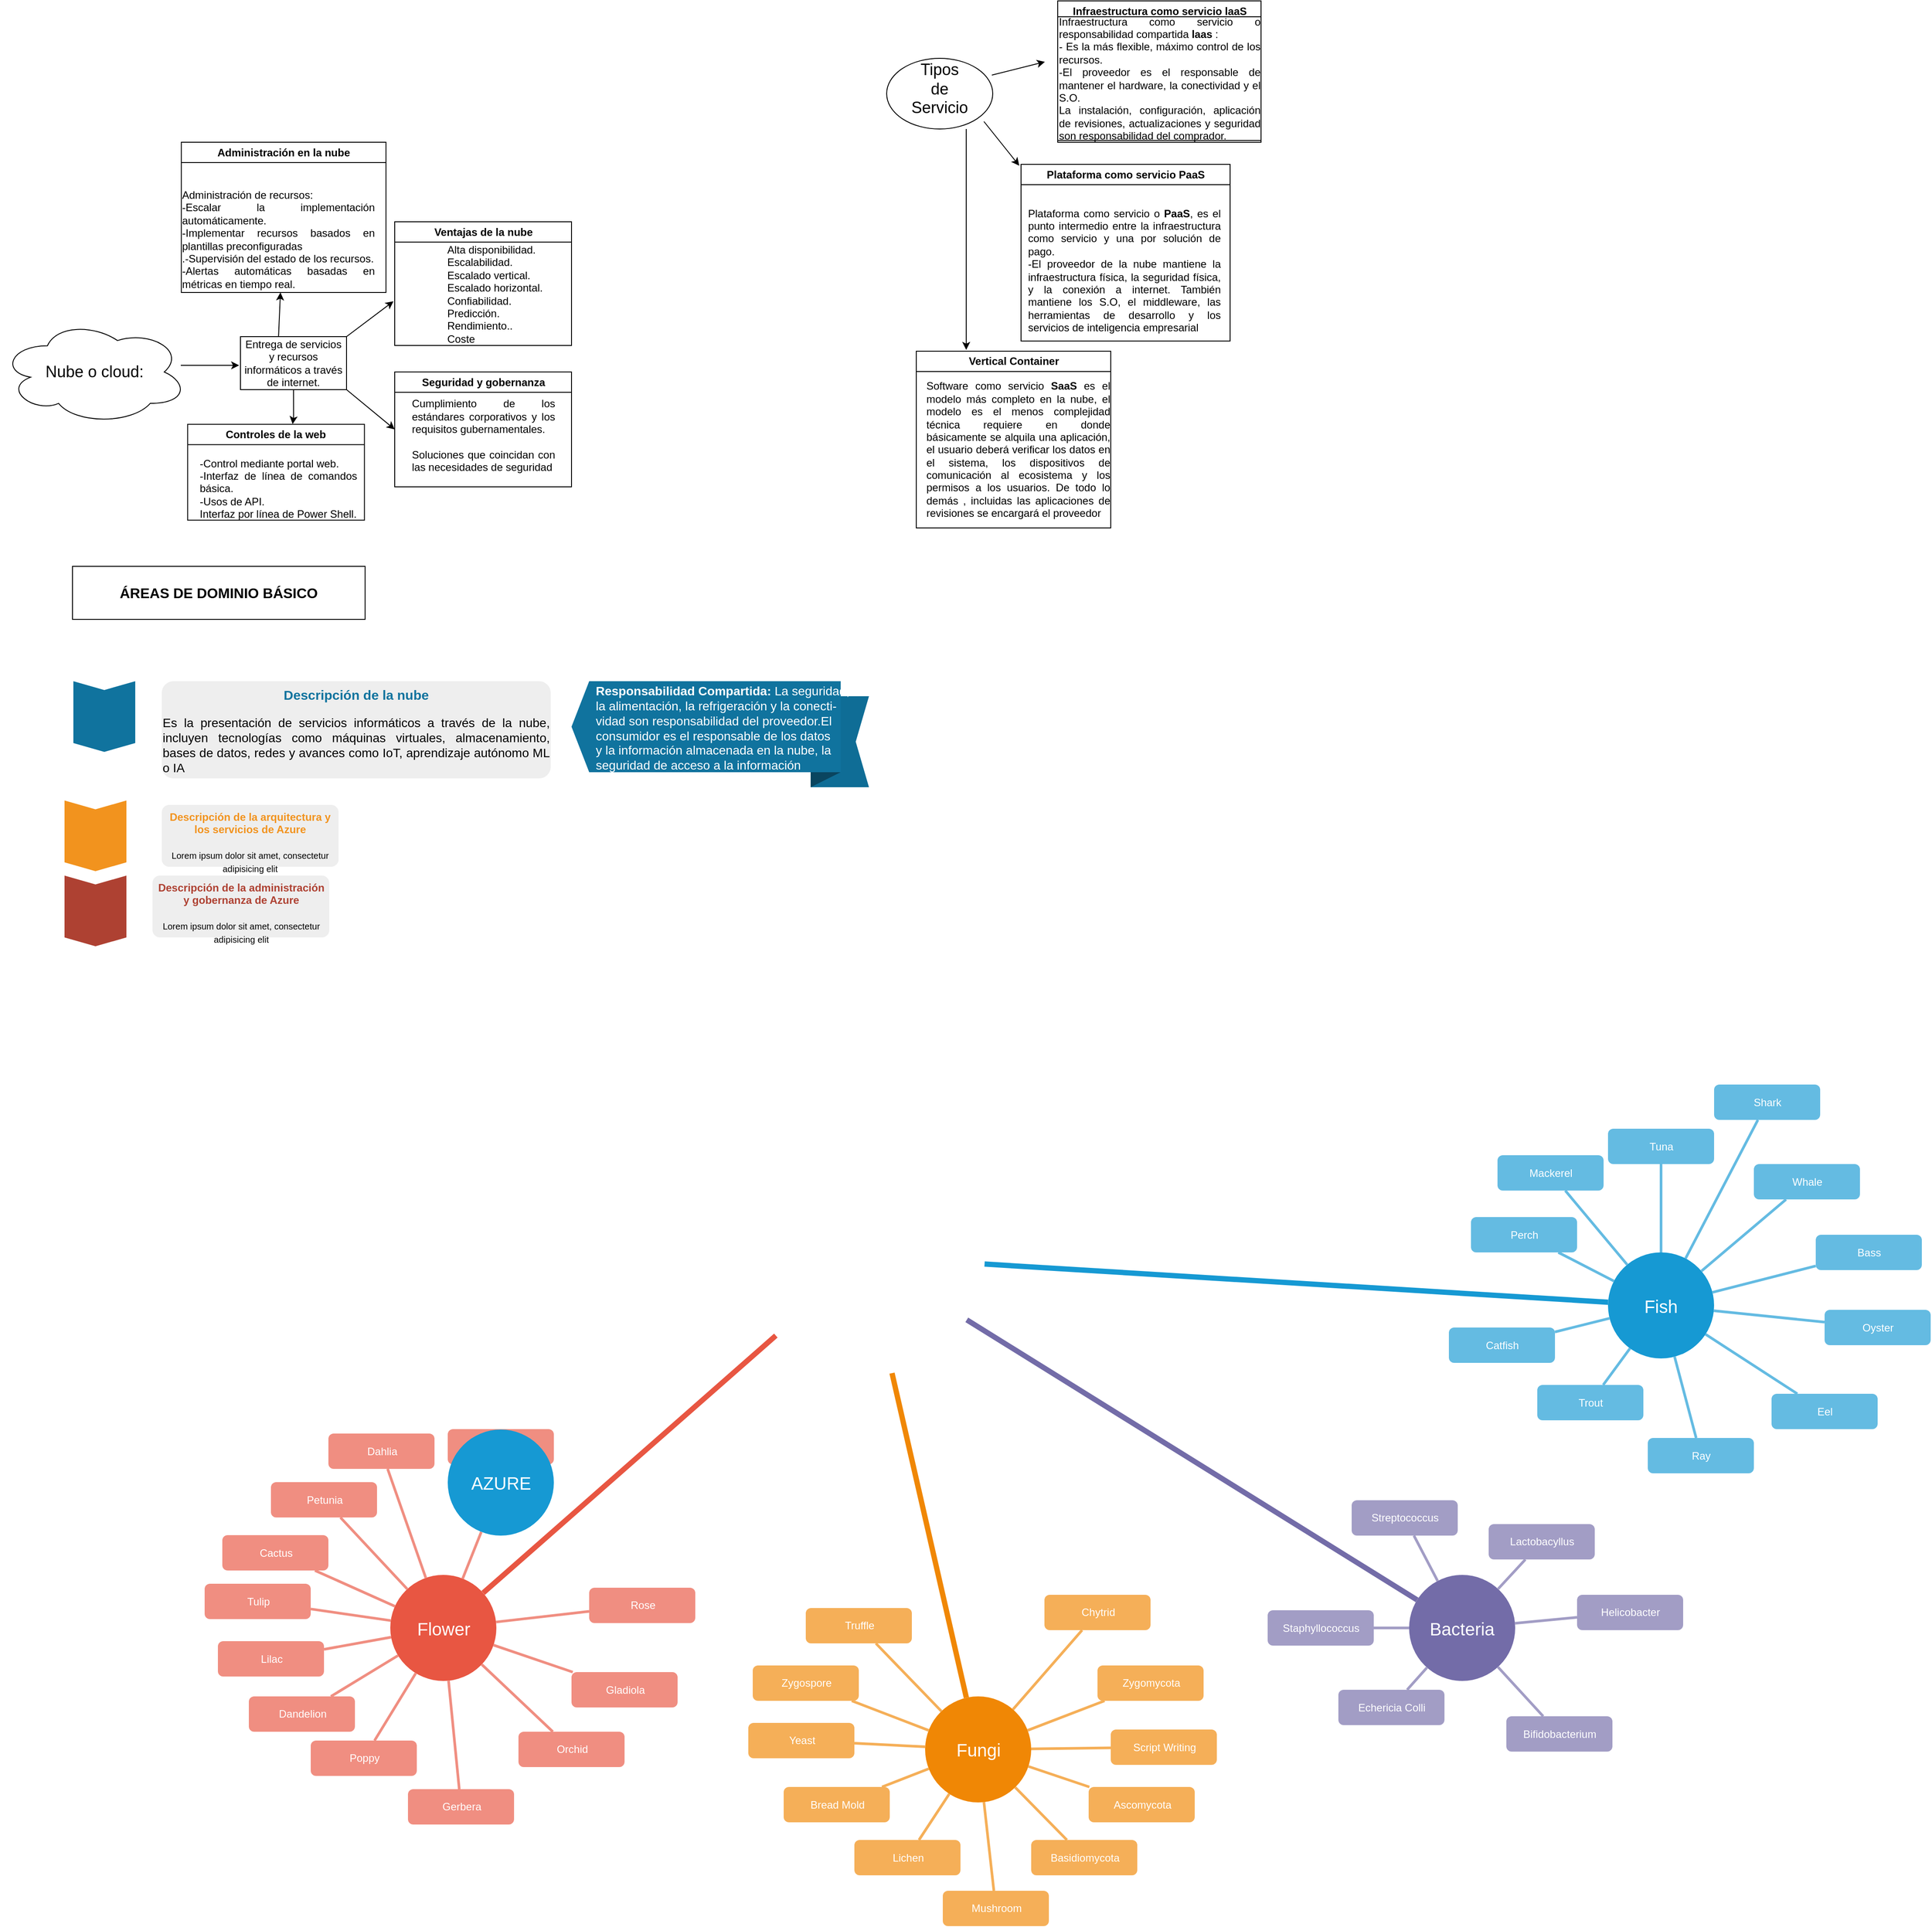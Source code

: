 <mxfile version="21.2.9" type="github">
  <diagram id="6a731a19-8d31-9384-78a2-239565b7b9f0" name="Page-1">
    <mxGraphModel dx="817" dy="1326" grid="1" gridSize="10" guides="1" tooltips="1" connect="1" arrows="1" fold="1" page="1" pageScale="1" pageWidth="1100" pageHeight="850" background="none" math="0" shadow="0">
      <root>
        <mxCell id="0" />
        <mxCell id="1" parent="0" />
        <mxCell id="1353" value="Fish" style="ellipse;whiteSpace=wrap;html=1;shadow=0;fontFamily=Helvetica;fontSize=20;fontColor=#FFFFFF;align=center;strokeWidth=3;fillColor=#1699D3;strokeColor=none;" parent="1" vertex="1">
          <mxGeometry x="1936" y="806.5" width="120" height="120" as="geometry" />
        </mxCell>
        <mxCell id="1354" value="Bacteria" style="ellipse;whiteSpace=wrap;html=1;shadow=0;fontFamily=Helvetica;fontSize=20;fontColor=#FFFFFF;align=center;strokeWidth=3;fillColor=#736ca8;strokeColor=none;" parent="1" vertex="1">
          <mxGeometry x="1711" y="1171.5" width="120" height="120" as="geometry" />
        </mxCell>
        <mxCell id="1355" value="Fungi" style="ellipse;whiteSpace=wrap;html=1;shadow=0;fontFamily=Helvetica;fontSize=20;fontColor=#FFFFFF;align=center;strokeWidth=3;fillColor=#F08705;strokeColor=none;" parent="1" vertex="1">
          <mxGeometry x="1163.5" y="1309" width="120" height="120" as="geometry" />
        </mxCell>
        <mxCell id="1356" value="Flower" style="ellipse;whiteSpace=wrap;html=1;shadow=0;fontFamily=Helvetica;fontSize=20;fontColor=#FFFFFF;align=center;strokeWidth=3;fillColor=#E85642;strokeColor=none;" parent="1" vertex="1">
          <mxGeometry x="558.5" y="1171.5" width="120" height="120" as="geometry" />
        </mxCell>
        <mxCell id="1362" style="endArrow=none;strokeWidth=6;strokeColor=#1699D3;html=1;" parent="1" target="1353" edge="1">
          <mxGeometry relative="1" as="geometry">
            <mxPoint x="1230.752" y="819.681" as="sourcePoint" />
          </mxGeometry>
        </mxCell>
        <mxCell id="1364" style="endArrow=none;strokeWidth=6;strokeColor=#736ca8;html=1;" parent="1" target="1354" edge="1">
          <mxGeometry relative="1" as="geometry">
            <mxPoint x="1210.645" y="882.785" as="sourcePoint" />
          </mxGeometry>
        </mxCell>
        <mxCell id="1365" value="" style="edgeStyle=none;endArrow=none;strokeWidth=6;strokeColor=#F08705;html=1;" parent="1" target="1355" edge="1">
          <mxGeometry x="181" y="226.5" width="100" height="100" as="geometry">
            <mxPoint x="1126.067" y="943.109" as="sourcePoint" />
            <mxPoint x="281" y="226.5" as="targetPoint" />
          </mxGeometry>
        </mxCell>
        <mxCell id="1366" value="" style="edgeStyle=none;endArrow=none;strokeWidth=6;strokeColor=#E85642;html=1;" parent="1" target="1356" edge="1">
          <mxGeometry x="181" y="226.5" width="100" height="100" as="geometry">
            <mxPoint x="994.635" y="900.664" as="sourcePoint" />
            <mxPoint x="281" y="226.5" as="targetPoint" />
          </mxGeometry>
        </mxCell>
        <mxCell id="1435" value="Perch" style="rounded=1;fillColor=#64BBE2;strokeColor=none;strokeWidth=3;shadow=0;html=1;fontColor=#FFFFFF;" parent="1" vertex="1">
          <mxGeometry x="1781" y="766.5" width="120" height="40" as="geometry" />
        </mxCell>
        <mxCell id="1436" value="Mackerel" style="rounded=1;fillColor=#64BBE2;strokeColor=none;strokeWidth=3;shadow=0;html=1;fontColor=#FFFFFF;" parent="1" vertex="1">
          <mxGeometry x="1811" y="696.5" width="120" height="40" as="geometry" />
        </mxCell>
        <mxCell id="1437" value="Tuna" style="rounded=1;fillColor=#64BBE2;strokeColor=none;strokeWidth=3;shadow=0;html=1;fontColor=#FFFFFF;" parent="1" vertex="1">
          <mxGeometry x="1936" y="666.5" width="120" height="40" as="geometry" />
        </mxCell>
        <mxCell id="1438" value="Shark" style="rounded=1;fillColor=#64BBE2;strokeColor=none;strokeWidth=3;shadow=0;html=1;fontColor=#FFFFFF;" parent="1" vertex="1">
          <mxGeometry x="2056" y="616.5" width="120" height="40" as="geometry" />
        </mxCell>
        <mxCell id="1439" value="Whale" style="rounded=1;fillColor=#64BBE2;strokeColor=none;strokeWidth=3;shadow=0;html=1;fontColor=#FFFFFF;" parent="1" vertex="1">
          <mxGeometry x="2101" y="706.5" width="120" height="40" as="geometry" />
        </mxCell>
        <mxCell id="1440" value="Bass" style="rounded=1;fillColor=#64BBE2;strokeColor=none;strokeWidth=3;shadow=0;html=1;fontColor=#FFFFFF;" parent="1" vertex="1">
          <mxGeometry x="2171" y="786.5" width="120" height="40" as="geometry" />
        </mxCell>
        <mxCell id="1441" value="Eel" style="rounded=1;fillColor=#64BBE2;strokeColor=none;strokeWidth=3;shadow=0;html=1;fontColor=#FFFFFF;" parent="1" vertex="1">
          <mxGeometry x="2121" y="966.5" width="120" height="40" as="geometry" />
        </mxCell>
        <mxCell id="1442" value="Oyster" style="rounded=1;fillColor=#64BBE2;strokeColor=none;strokeWidth=3;shadow=0;html=1;fontColor=#FFFFFF;" parent="1" vertex="1">
          <mxGeometry x="2181" y="871.5" width="120" height="40" as="geometry" />
        </mxCell>
        <mxCell id="1443" value="Ray" style="rounded=1;fillColor=#64BBE2;strokeColor=none;strokeWidth=3;shadow=0;html=1;fontColor=#FFFFFF;" parent="1" vertex="1">
          <mxGeometry x="1981" y="1016.5" width="120" height="40" as="geometry" />
        </mxCell>
        <mxCell id="1444" value="Trout" style="rounded=1;fillColor=#64BBE2;strokeColor=none;strokeWidth=3;shadow=0;html=1;fontColor=#FFFFFF;" parent="1" vertex="1">
          <mxGeometry x="1856" y="956.5" width="120" height="40" as="geometry" />
        </mxCell>
        <mxCell id="1445" value="Catfish" style="rounded=1;fillColor=#64BBE2;strokeColor=none;strokeWidth=3;shadow=0;html=1;fontColor=#FFFFFF;" parent="1" vertex="1">
          <mxGeometry x="1756" y="891.5" width="120" height="40" as="geometry" />
        </mxCell>
        <mxCell id="1446" value="" style="edgeStyle=none;endArrow=none;strokeWidth=3;strokeColor=#64BBE2;html=1;" parent="1" source="1353" target="1435" edge="1">
          <mxGeometry x="-24" y="196.5" width="100" height="100" as="geometry">
            <mxPoint x="-24" y="296.5" as="sourcePoint" />
            <mxPoint x="76" y="196.5" as="targetPoint" />
          </mxGeometry>
        </mxCell>
        <mxCell id="1447" value="" style="edgeStyle=none;endArrow=none;strokeWidth=3;strokeColor=#64BBE2;html=1;" parent="1" source="1353" target="1436" edge="1">
          <mxGeometry x="-24" y="196.5" width="100" height="100" as="geometry">
            <mxPoint x="-24" y="296.5" as="sourcePoint" />
            <mxPoint x="76" y="196.5" as="targetPoint" />
          </mxGeometry>
        </mxCell>
        <mxCell id="1448" value="" style="edgeStyle=none;endArrow=none;strokeWidth=3;strokeColor=#64BBE2;html=1;" parent="1" source="1353" target="1437" edge="1">
          <mxGeometry x="-24" y="196.5" width="100" height="100" as="geometry">
            <mxPoint x="-24" y="296.5" as="sourcePoint" />
            <mxPoint x="76" y="196.5" as="targetPoint" />
          </mxGeometry>
        </mxCell>
        <mxCell id="1449" value="" style="edgeStyle=none;endArrow=none;strokeWidth=3;strokeColor=#64BBE2;html=1;" parent="1" source="1353" target="1438" edge="1">
          <mxGeometry x="-24" y="196.5" width="100" height="100" as="geometry">
            <mxPoint x="-24" y="296.5" as="sourcePoint" />
            <mxPoint x="76" y="196.5" as="targetPoint" />
          </mxGeometry>
        </mxCell>
        <mxCell id="1450" value="" style="edgeStyle=none;endArrow=none;strokeWidth=3;strokeColor=#64BBE2;html=1;" parent="1" source="1353" target="1439" edge="1">
          <mxGeometry x="-24" y="196.5" width="100" height="100" as="geometry">
            <mxPoint x="-24" y="296.5" as="sourcePoint" />
            <mxPoint x="76" y="196.5" as="targetPoint" />
          </mxGeometry>
        </mxCell>
        <mxCell id="1451" value="" style="edgeStyle=none;endArrow=none;strokeWidth=3;strokeColor=#64BBE2;html=1;" parent="1" source="1353" target="1440" edge="1">
          <mxGeometry x="-24" y="196.5" width="100" height="100" as="geometry">
            <mxPoint x="-24" y="296.5" as="sourcePoint" />
            <mxPoint x="76" y="196.5" as="targetPoint" />
          </mxGeometry>
        </mxCell>
        <mxCell id="1452" value="" style="edgeStyle=none;endArrow=none;strokeWidth=3;strokeColor=#64BBE2;html=1;" parent="1" source="1353" target="1442" edge="1">
          <mxGeometry x="-24" y="196.5" width="100" height="100" as="geometry">
            <mxPoint x="-24" y="296.5" as="sourcePoint" />
            <mxPoint x="76" y="196.5" as="targetPoint" />
          </mxGeometry>
        </mxCell>
        <mxCell id="1453" value="" style="edgeStyle=none;endArrow=none;strokeWidth=3;strokeColor=#64BBE2;html=1;" parent="1" source="1353" target="1441" edge="1">
          <mxGeometry x="-24" y="196.5" width="100" height="100" as="geometry">
            <mxPoint x="-24" y="296.5" as="sourcePoint" />
            <mxPoint x="76" y="196.5" as="targetPoint" />
          </mxGeometry>
        </mxCell>
        <mxCell id="1454" value="" style="edgeStyle=none;endArrow=none;strokeWidth=3;strokeColor=#64BBE2;html=1;" parent="1" source="1353" target="1443" edge="1">
          <mxGeometry x="-24" y="196.5" width="100" height="100" as="geometry">
            <mxPoint x="-24" y="296.5" as="sourcePoint" />
            <mxPoint x="76" y="196.5" as="targetPoint" />
          </mxGeometry>
        </mxCell>
        <mxCell id="1455" value="" style="edgeStyle=none;endArrow=none;strokeWidth=3;strokeColor=#64BBE2;html=1;" parent="1" source="1353" target="1444" edge="1">
          <mxGeometry x="-24" y="196.5" width="100" height="100" as="geometry">
            <mxPoint x="-24" y="296.5" as="sourcePoint" />
            <mxPoint x="76" y="196.5" as="targetPoint" />
          </mxGeometry>
        </mxCell>
        <mxCell id="1456" value="" style="edgeStyle=none;endArrow=none;strokeWidth=3;strokeColor=#64BBE2;html=1;" parent="1" source="1353" target="1445" edge="1">
          <mxGeometry x="-24" y="196.5" width="100" height="100" as="geometry">
            <mxPoint x="-24" y="296.5" as="sourcePoint" />
            <mxPoint x="76" y="196.5" as="targetPoint" />
          </mxGeometry>
        </mxCell>
        <mxCell id="1457" value="Streptococcus" style="rounded=1;fillColor=#a29dc5;strokeColor=none;strokeWidth=3;shadow=0;html=1;fontColor=#FFFFFF;" parent="1" vertex="1">
          <mxGeometry x="1646" y="1087" width="120" height="40" as="geometry" />
        </mxCell>
        <mxCell id="1458" value="Echericia Colli" style="rounded=1;fillColor=#a29dc5;strokeColor=none;strokeWidth=3;shadow=0;html=1;fontColor=#FFFFFF;" parent="1" vertex="1">
          <mxGeometry x="1631" y="1301.5" width="120" height="40" as="geometry" />
        </mxCell>
        <mxCell id="1459" value="Lactobacyllus" style="rounded=1;fillColor=#a29dc5;strokeColor=none;strokeWidth=3;shadow=0;html=1;fontColor=#FFFFFF;" parent="1" vertex="1">
          <mxGeometry x="1801" y="1114" width="120" height="40" as="geometry" />
        </mxCell>
        <mxCell id="1460" value="Helicobacter" style="rounded=1;fillColor=#a29dc5;strokeColor=none;strokeWidth=3;shadow=0;html=1;fontColor=#FFFFFF;" parent="1" vertex="1">
          <mxGeometry x="1901" y="1194" width="120" height="40" as="geometry" />
        </mxCell>
        <mxCell id="1461" value="Bifidobacterium" style="rounded=1;fillColor=#a29dc5;strokeColor=none;strokeWidth=3;shadow=0;html=1;fontColor=#FFFFFF;" parent="1" vertex="1">
          <mxGeometry x="1821" y="1331.5" width="120" height="40" as="geometry" />
        </mxCell>
        <mxCell id="1462" value="Staphyllococcus" style="rounded=1;fillColor=#a29dc5;strokeColor=none;strokeWidth=3;shadow=0;html=1;fontColor=#FFFFFF;" parent="1" vertex="1">
          <mxGeometry x="1551" y="1211.5" width="120" height="40" as="geometry" />
        </mxCell>
        <mxCell id="1463" value="" style="edgeStyle=none;endArrow=none;strokeWidth=3;strokeColor=#A29DC5;html=1;" parent="1" source="1354" target="1460" edge="1">
          <mxGeometry x="251" y="-103.5" width="100" height="100" as="geometry">
            <mxPoint x="251" y="-3.5" as="sourcePoint" />
            <mxPoint x="351" y="-103.5" as="targetPoint" />
          </mxGeometry>
        </mxCell>
        <mxCell id="1464" value="" style="edgeStyle=none;endArrow=none;strokeWidth=3;strokeColor=#A29DC5;html=1;" parent="1" source="1354" target="1461" edge="1">
          <mxGeometry x="251" y="-103.5" width="100" height="100" as="geometry">
            <mxPoint x="251" y="-3.5" as="sourcePoint" />
            <mxPoint x="351" y="-103.5" as="targetPoint" />
          </mxGeometry>
        </mxCell>
        <mxCell id="1465" value="" style="edgeStyle=none;endArrow=none;strokeWidth=3;strokeColor=#A29DC5;html=1;" parent="1" source="1354" target="1458" edge="1">
          <mxGeometry x="251" y="-103.5" width="100" height="100" as="geometry">
            <mxPoint x="251" y="-3.5" as="sourcePoint" />
            <mxPoint x="351" y="-103.5" as="targetPoint" />
          </mxGeometry>
        </mxCell>
        <mxCell id="1466" value="" style="edgeStyle=none;endArrow=none;strokeWidth=3;strokeColor=#A29DC5;html=1;" parent="1" source="1354" target="1462" edge="1">
          <mxGeometry x="251" y="-103.5" width="100" height="100" as="geometry">
            <mxPoint x="251" y="-3.5" as="sourcePoint" />
            <mxPoint x="351" y="-103.5" as="targetPoint" />
          </mxGeometry>
        </mxCell>
        <mxCell id="1467" value="" style="edgeStyle=none;endArrow=none;strokeWidth=3;strokeColor=#A29DC5;html=1;" parent="1" source="1354" target="1457" edge="1">
          <mxGeometry x="251" y="-103.5" width="100" height="100" as="geometry">
            <mxPoint x="251" y="-3.5" as="sourcePoint" />
            <mxPoint x="351" y="-103.5" as="targetPoint" />
          </mxGeometry>
        </mxCell>
        <mxCell id="1468" value="Zygomycota" style="rounded=1;fillColor=#f5af58;strokeColor=none;strokeWidth=3;shadow=0;html=1;fontColor=#FFFFFF;" parent="1" vertex="1">
          <mxGeometry x="1358.5" y="1274" width="120" height="40" as="geometry" />
        </mxCell>
        <mxCell id="1469" value="Script Writing" style="rounded=1;fillColor=#f5af58;strokeColor=none;strokeWidth=3;shadow=0;html=1;fontColor=#FFFFFF;" parent="1" vertex="1">
          <mxGeometry x="1373.5" y="1346.5" width="120" height="40" as="geometry" />
        </mxCell>
        <mxCell id="1470" value="Ascomycota" style="rounded=1;fillColor=#f5af58;strokeColor=none;strokeWidth=3;shadow=0;html=1;fontColor=#FFFFFF;" parent="1" vertex="1">
          <mxGeometry x="1348.5" y="1411.5" width="120" height="40" as="geometry" />
        </mxCell>
        <mxCell id="1471" value="Basidiomycota" style="rounded=1;fillColor=#f5af58;strokeColor=none;strokeWidth=3;shadow=0;html=1;fontColor=#FFFFFF;" parent="1" vertex="1">
          <mxGeometry x="1283.5" y="1471.5" width="120" height="40" as="geometry" />
        </mxCell>
        <mxCell id="1472" value="Mushroom" style="rounded=1;fillColor=#f5af58;strokeColor=none;strokeWidth=3;shadow=0;html=1;fontColor=#FFFFFF;" parent="1" vertex="1">
          <mxGeometry x="1183.5" y="1529" width="120" height="40" as="geometry" />
        </mxCell>
        <mxCell id="1473" value="Lichen" style="rounded=1;fillColor=#f5af58;strokeColor=none;strokeWidth=3;shadow=0;html=1;fontColor=#FFFFFF;" parent="1" vertex="1">
          <mxGeometry x="1083.5" y="1471.5" width="120" height="40" as="geometry" />
        </mxCell>
        <mxCell id="1474" value="Bread Mold" style="rounded=1;fillColor=#f5af58;strokeColor=none;strokeWidth=3;shadow=0;html=1;fontColor=#FFFFFF;" parent="1" vertex="1">
          <mxGeometry x="1003.5" y="1411.5" width="120" height="40" as="geometry" />
        </mxCell>
        <mxCell id="1475" value="Yeast" style="rounded=1;fillColor=#f5af58;strokeColor=none;strokeWidth=3;shadow=0;html=1;fontColor=#FFFFFF;" parent="1" vertex="1">
          <mxGeometry x="963.5" y="1339" width="120" height="40" as="geometry" />
        </mxCell>
        <mxCell id="1476" value="Zygospore" style="rounded=1;fillColor=#f5af58;strokeColor=none;strokeWidth=3;shadow=0;html=1;fontColor=#FFFFFF;" parent="1" vertex="1">
          <mxGeometry x="968.5" y="1274" width="120" height="40" as="geometry" />
        </mxCell>
        <mxCell id="1477" value="Truffle" style="rounded=1;fillColor=#f5af58;strokeColor=none;strokeWidth=3;shadow=0;html=1;fontColor=#FFFFFF;" parent="1" vertex="1">
          <mxGeometry x="1028.5" y="1209" width="120" height="40" as="geometry" />
        </mxCell>
        <mxCell id="1478" value="Chytrid" style="rounded=1;fillColor=#f5af58;strokeColor=none;strokeWidth=3;shadow=0;html=1;fontColor=#FFFFFF;" parent="1" vertex="1">
          <mxGeometry x="1298.5" y="1194" width="120" height="40" as="geometry" />
        </mxCell>
        <mxCell id="1479" value="" style="edgeStyle=none;endArrow=none;strokeWidth=3;strokeColor=#F5AF58;html=1;" parent="1" source="1355" target="1478" edge="1">
          <mxGeometry x="243.5" y="39" width="100" height="100" as="geometry">
            <mxPoint x="243.5" y="139" as="sourcePoint" />
            <mxPoint x="343.5" y="39" as="targetPoint" />
          </mxGeometry>
        </mxCell>
        <mxCell id="1480" value="" style="edgeStyle=none;endArrow=none;strokeWidth=3;strokeColor=#F5AF58;html=1;" parent="1" source="1355" target="1468" edge="1">
          <mxGeometry x="243.5" y="39" width="100" height="100" as="geometry">
            <mxPoint x="243.5" y="139" as="sourcePoint" />
            <mxPoint x="343.5" y="39" as="targetPoint" />
          </mxGeometry>
        </mxCell>
        <mxCell id="1481" value="" style="edgeStyle=none;endArrow=none;strokeWidth=3;strokeColor=#F5AF58;html=1;" parent="1" source="1355" target="1469" edge="1">
          <mxGeometry x="243.5" y="39" width="100" height="100" as="geometry">
            <mxPoint x="243.5" y="139" as="sourcePoint" />
            <mxPoint x="343.5" y="39" as="targetPoint" />
          </mxGeometry>
        </mxCell>
        <mxCell id="1482" value="" style="edgeStyle=none;endArrow=none;strokeWidth=3;strokeColor=#F5AF58;html=1;" parent="1" source="1355" target="1470" edge="1">
          <mxGeometry x="243.5" y="39" width="100" height="100" as="geometry">
            <mxPoint x="243.5" y="139" as="sourcePoint" />
            <mxPoint x="343.5" y="39" as="targetPoint" />
          </mxGeometry>
        </mxCell>
        <mxCell id="1483" value="" style="edgeStyle=none;endArrow=none;strokeWidth=3;strokeColor=#F5AF58;html=1;" parent="1" source="1355" target="1471" edge="1">
          <mxGeometry x="243.5" y="39" width="100" height="100" as="geometry">
            <mxPoint x="243.5" y="139" as="sourcePoint" />
            <mxPoint x="343.5" y="39" as="targetPoint" />
          </mxGeometry>
        </mxCell>
        <mxCell id="1484" value="" style="edgeStyle=none;endArrow=none;strokeWidth=3;strokeColor=#F5AF58;html=1;" parent="1" source="1355" target="1472" edge="1">
          <mxGeometry x="243.5" y="39" width="100" height="100" as="geometry">
            <mxPoint x="243.5" y="139" as="sourcePoint" />
            <mxPoint x="343.5" y="39" as="targetPoint" />
          </mxGeometry>
        </mxCell>
        <mxCell id="1485" value="" style="edgeStyle=none;endArrow=none;strokeWidth=3;strokeColor=#F5AF58;html=1;" parent="1" source="1355" target="1473" edge="1">
          <mxGeometry x="243.5" y="39" width="100" height="100" as="geometry">
            <mxPoint x="243.5" y="139" as="sourcePoint" />
            <mxPoint x="343.5" y="39" as="targetPoint" />
          </mxGeometry>
        </mxCell>
        <mxCell id="1486" value="" style="edgeStyle=none;endArrow=none;strokeWidth=3;strokeColor=#F5AF58;html=1;" parent="1" source="1355" target="1474" edge="1">
          <mxGeometry x="243.5" y="39" width="100" height="100" as="geometry">
            <mxPoint x="243.5" y="139" as="sourcePoint" />
            <mxPoint x="343.5" y="39" as="targetPoint" />
          </mxGeometry>
        </mxCell>
        <mxCell id="1487" value="" style="edgeStyle=none;endArrow=none;strokeWidth=3;strokeColor=#F5AF58;html=1;" parent="1" source="1355" target="1475" edge="1">
          <mxGeometry x="243.5" y="39" width="100" height="100" as="geometry">
            <mxPoint x="243.5" y="139" as="sourcePoint" />
            <mxPoint x="343.5" y="39" as="targetPoint" />
          </mxGeometry>
        </mxCell>
        <mxCell id="1488" value="" style="edgeStyle=none;endArrow=none;strokeWidth=3;strokeColor=#F5AF58;html=1;" parent="1" source="1355" target="1476" edge="1">
          <mxGeometry x="243.5" y="39" width="100" height="100" as="geometry">
            <mxPoint x="243.5" y="139" as="sourcePoint" />
            <mxPoint x="343.5" y="39" as="targetPoint" />
          </mxGeometry>
        </mxCell>
        <mxCell id="1489" value="" style="edgeStyle=none;endArrow=none;strokeWidth=3;strokeColor=#F5AF58;html=1;" parent="1" source="1355" target="1477" edge="1">
          <mxGeometry x="243.5" y="39" width="100" height="100" as="geometry">
            <mxPoint x="243.5" y="139" as="sourcePoint" />
            <mxPoint x="343.5" y="39" as="targetPoint" />
          </mxGeometry>
        </mxCell>
        <mxCell id="1490" value="Philadendron" style="rounded=1;fillColor=#f08e81;strokeColor=none;strokeWidth=3;shadow=0;html=1;fontColor=#FFFFFF;" parent="1" vertex="1">
          <mxGeometry x="623.5" y="1006.5" width="120" height="40" as="geometry" />
        </mxCell>
        <mxCell id="1491" value="Dahlia" style="rounded=1;fillColor=#f08e81;strokeColor=none;strokeWidth=3;shadow=0;html=1;fontColor=#FFFFFF;" parent="1" vertex="1">
          <mxGeometry x="488.5" y="1011.5" width="120" height="40" as="geometry" />
        </mxCell>
        <mxCell id="1492" value="Petunia" style="rounded=1;fillColor=#f08e81;strokeColor=none;strokeWidth=3;shadow=0;html=1;fontColor=#FFFFFF;" parent="1" vertex="1">
          <mxGeometry x="423.5" y="1066.5" width="120" height="40" as="geometry" />
        </mxCell>
        <mxCell id="1493" value="Cactus" style="rounded=1;fillColor=#f08e81;strokeColor=none;strokeWidth=3;shadow=0;html=1;fontColor=#FFFFFF;" parent="1" vertex="1">
          <mxGeometry x="368.5" y="1126.5" width="120" height="40" as="geometry" />
        </mxCell>
        <mxCell id="1494" value="Tulip" style="rounded=1;fillColor=#f08e81;strokeColor=none;strokeWidth=3;shadow=0;html=1;fontColor=#FFFFFF;" parent="1" vertex="1">
          <mxGeometry x="348.5" y="1181.5" width="120" height="40" as="geometry" />
        </mxCell>
        <mxCell id="1495" value="Lilac" style="rounded=1;fillColor=#f08e81;strokeColor=none;strokeWidth=3;shadow=0;html=1;fontColor=#FFFFFF;" parent="1" vertex="1">
          <mxGeometry x="363.5" y="1246.5" width="120" height="40" as="geometry" />
        </mxCell>
        <mxCell id="1496" value="Dandelion" style="rounded=1;fillColor=#f08e81;strokeColor=none;strokeWidth=3;shadow=0;html=1;fontColor=#FFFFFF;" parent="1" vertex="1">
          <mxGeometry x="398.5" y="1309" width="120" height="40" as="geometry" />
        </mxCell>
        <mxCell id="1497" value="Poppy" style="rounded=1;fillColor=#f08e81;strokeColor=none;strokeWidth=3;shadow=0;html=1;fontColor=#FFFFFF;" parent="1" vertex="1">
          <mxGeometry x="468.5" y="1359" width="120" height="40" as="geometry" />
        </mxCell>
        <mxCell id="1498" value="Gerbera" style="rounded=1;fillColor=#f08e81;strokeColor=none;strokeWidth=3;shadow=0;html=1;fontColor=#FFFFFF;" parent="1" vertex="1">
          <mxGeometry x="578.5" y="1414" width="120" height="40" as="geometry" />
        </mxCell>
        <mxCell id="1499" value="Orchid" style="rounded=1;fillColor=#f08e81;strokeColor=none;strokeWidth=3;shadow=0;html=1;fontColor=#FFFFFF;" parent="1" vertex="1">
          <mxGeometry x="703.5" y="1349" width="120" height="40" as="geometry" />
        </mxCell>
        <mxCell id="1500" value="Gladiola" style="rounded=1;fillColor=#f08e81;strokeColor=none;strokeWidth=3;shadow=0;html=1;fontColor=#FFFFFF;" parent="1" vertex="1">
          <mxGeometry x="763.5" y="1281.5" width="120" height="40" as="geometry" />
        </mxCell>
        <mxCell id="1501" value="Rose" style="rounded=1;fillColor=#f08e81;strokeColor=none;strokeWidth=3;shadow=0;html=1;fontColor=#FFFFFF;" parent="1" vertex="1">
          <mxGeometry x="783.5" y="1186" width="120" height="40" as="geometry" />
        </mxCell>
        <mxCell id="1502" value="" style="edgeStyle=none;endArrow=none;strokeWidth=3;strokeColor=#F08E81;html=1;" parent="1" source="1356" target="1501" edge="1">
          <mxGeometry x="188.5" y="51.5" width="100" height="100" as="geometry">
            <mxPoint x="188.5" y="151.5" as="sourcePoint" />
            <mxPoint x="288.5" y="51.5" as="targetPoint" />
          </mxGeometry>
        </mxCell>
        <mxCell id="1503" value="" style="edgeStyle=none;endArrow=none;strokeWidth=3;strokeColor=#F08E81;html=1;" parent="1" source="1350" target="1490" edge="1">
          <mxGeometry x="188.5" y="51.5" width="100" height="100" as="geometry">
            <mxPoint x="188.5" y="151.5" as="sourcePoint" />
            <mxPoint x="288.5" y="51.5" as="targetPoint" />
          </mxGeometry>
        </mxCell>
        <mxCell id="1504" value="" style="edgeStyle=none;endArrow=none;strokeWidth=3;strokeColor=#F08E81;html=1;" parent="1" source="1356" target="1491" edge="1">
          <mxGeometry x="188.5" y="51.5" width="100" height="100" as="geometry">
            <mxPoint x="188.5" y="151.5" as="sourcePoint" />
            <mxPoint x="288.5" y="51.5" as="targetPoint" />
          </mxGeometry>
        </mxCell>
        <mxCell id="1505" value="" style="edgeStyle=none;endArrow=none;strokeWidth=3;strokeColor=#F08E81;html=1;" parent="1" source="1356" target="1492" edge="1">
          <mxGeometry x="188.5" y="51.5" width="100" height="100" as="geometry">
            <mxPoint x="188.5" y="151.5" as="sourcePoint" />
            <mxPoint x="288.5" y="51.5" as="targetPoint" />
          </mxGeometry>
        </mxCell>
        <mxCell id="1506" value="" style="edgeStyle=none;endArrow=none;strokeWidth=3;strokeColor=#F08E81;html=1;" parent="1" source="1356" target="1493" edge="1">
          <mxGeometry x="188.5" y="51.5" width="100" height="100" as="geometry">
            <mxPoint x="188.5" y="151.5" as="sourcePoint" />
            <mxPoint x="288.5" y="51.5" as="targetPoint" />
          </mxGeometry>
        </mxCell>
        <mxCell id="1507" value="" style="edgeStyle=none;endArrow=none;strokeWidth=3;strokeColor=#F08E81;html=1;" parent="1" source="1356" target="1494" edge="1">
          <mxGeometry x="188.5" y="51.5" width="100" height="100" as="geometry">
            <mxPoint x="188.5" y="151.5" as="sourcePoint" />
            <mxPoint x="288.5" y="51.5" as="targetPoint" />
          </mxGeometry>
        </mxCell>
        <mxCell id="1508" value="" style="edgeStyle=none;endArrow=none;strokeWidth=3;strokeColor=#F08E81;html=1;" parent="1" source="1356" target="1495" edge="1">
          <mxGeometry x="188.5" y="51.5" width="100" height="100" as="geometry">
            <mxPoint x="188.5" y="151.5" as="sourcePoint" />
            <mxPoint x="288.5" y="51.5" as="targetPoint" />
          </mxGeometry>
        </mxCell>
        <mxCell id="1509" value="" style="edgeStyle=none;endArrow=none;strokeWidth=3;strokeColor=#F08E81;html=1;" parent="1" source="1356" target="1496" edge="1">
          <mxGeometry x="188.5" y="51.5" width="100" height="100" as="geometry">
            <mxPoint x="188.5" y="151.5" as="sourcePoint" />
            <mxPoint x="288.5" y="51.5" as="targetPoint" />
          </mxGeometry>
        </mxCell>
        <mxCell id="1510" value="" style="edgeStyle=none;endArrow=none;strokeWidth=3;strokeColor=#F08E81;html=1;" parent="1" source="1356" target="1497" edge="1">
          <mxGeometry x="188.5" y="51.5" width="100" height="100" as="geometry">
            <mxPoint x="188.5" y="151.5" as="sourcePoint" />
            <mxPoint x="288.5" y="51.5" as="targetPoint" />
          </mxGeometry>
        </mxCell>
        <mxCell id="1511" value="" style="edgeStyle=none;endArrow=none;strokeWidth=3;strokeColor=#F08E81;html=1;" parent="1" source="1356" target="1498" edge="1">
          <mxGeometry x="188.5" y="51.5" width="100" height="100" as="geometry">
            <mxPoint x="188.5" y="151.5" as="sourcePoint" />
            <mxPoint x="288.5" y="51.5" as="targetPoint" />
          </mxGeometry>
        </mxCell>
        <mxCell id="1512" value="" style="edgeStyle=none;endArrow=none;strokeWidth=3;strokeColor=#F08E81;html=1;" parent="1" source="1356" target="1499" edge="1">
          <mxGeometry x="188.5" y="51.5" width="100" height="100" as="geometry">
            <mxPoint x="188.5" y="151.5" as="sourcePoint" />
            <mxPoint x="288.5" y="51.5" as="targetPoint" />
          </mxGeometry>
        </mxCell>
        <mxCell id="1513" value="" style="edgeStyle=none;endArrow=none;strokeWidth=3;strokeColor=#F08E81;html=1;" parent="1" source="1356" target="1500" edge="1">
          <mxGeometry x="188.5" y="51.5" width="100" height="100" as="geometry">
            <mxPoint x="188.5" y="151.5" as="sourcePoint" />
            <mxPoint x="288.5" y="51.5" as="targetPoint" />
          </mxGeometry>
        </mxCell>
        <mxCell id="1541" value="" style="edgeStyle=none;endArrow=none;strokeWidth=3;strokeColor=#A29DC5;html=1;" parent="1" source="1354" target="1459" edge="1">
          <mxGeometry x="-1174" y="-408.5" width="100" height="100" as="geometry">
            <mxPoint x="-1174" y="-308.5" as="sourcePoint" />
            <mxPoint x="-1074" y="-408.5" as="targetPoint" />
          </mxGeometry>
        </mxCell>
        <mxCell id="-7B4y_KNjbW7rRz6zfSh-1577" value="" style="group" vertex="1" connectable="0" parent="1">
          <mxGeometry x="117.75" y="-450" width="645.75" height="427.75" as="geometry" />
        </mxCell>
        <mxCell id="-7B4y_KNjbW7rRz6zfSh-1542" value="&lt;font style=&quot;font-size: 18px;&quot;&gt;Nube o cloud:&lt;/font&gt;" style="ellipse;shape=cloud;whiteSpace=wrap;html=1;container=0;" vertex="1" parent="-7B4y_KNjbW7rRz6zfSh-1577">
          <mxGeometry y="200.75" width="211.5" height="118.5" as="geometry" />
        </mxCell>
        <mxCell id="-7B4y_KNjbW7rRz6zfSh-1544" value="" style="endArrow=classic;html=1;rounded=0;" edge="1" parent="-7B4y_KNjbW7rRz6zfSh-1577">
          <mxGeometry width="50" height="50" relative="1" as="geometry">
            <mxPoint x="203.75" y="252.5" as="sourcePoint" />
            <mxPoint x="269.75" y="252.5" as="targetPoint" />
          </mxGeometry>
        </mxCell>
        <mxCell id="-7B4y_KNjbW7rRz6zfSh-1546" value="Entrega de servicios y recursos informáticos a través de internet." style="whiteSpace=wrap;html=1;container=0;" vertex="1" parent="-7B4y_KNjbW7rRz6zfSh-1577">
          <mxGeometry x="271.25" y="220" width="120" height="60" as="geometry" />
        </mxCell>
        <mxCell id="-7B4y_KNjbW7rRz6zfSh-1553" value="Ventajas de la nube" style="swimlane;vertical=0;whiteSpace=wrap;html=1;container=0;" vertex="1" parent="-7B4y_KNjbW7rRz6zfSh-1577">
          <mxGeometry x="445.75" y="90" width="200" height="140" as="geometry">
            <mxRectangle x="388.75" width="40" height="110" as="alternateBounds" />
          </mxGeometry>
        </mxCell>
        <mxCell id="-7B4y_KNjbW7rRz6zfSh-1556" value="" style="endArrow=classic;html=1;rounded=0;" edge="1" parent="-7B4y_KNjbW7rRz6zfSh-1577">
          <mxGeometry width="50" height="50" relative="1" as="geometry">
            <mxPoint x="391.25" y="220" as="sourcePoint" />
            <mxPoint x="444.37" y="180" as="targetPoint" />
          </mxGeometry>
        </mxCell>
        <mxCell id="-7B4y_KNjbW7rRz6zfSh-1558" value="Seguridad y gobernanza" style="swimlane;vertical=0;whiteSpace=wrap;html=1;container=0;" vertex="1" parent="-7B4y_KNjbW7rRz6zfSh-1577">
          <mxGeometry x="445.75" y="260" width="200" height="130" as="geometry" />
        </mxCell>
        <mxCell id="-7B4y_KNjbW7rRz6zfSh-1561" value="" style="endArrow=classic;html=1;rounded=0;entryX=0;entryY=0.5;entryDx=0;entryDy=0;" edge="1" parent="-7B4y_KNjbW7rRz6zfSh-1577" target="-7B4y_KNjbW7rRz6zfSh-1558">
          <mxGeometry width="50" height="50" relative="1" as="geometry">
            <mxPoint x="391.25" y="280" as="sourcePoint" />
            <mxPoint x="430" y="308.5" as="targetPoint" />
          </mxGeometry>
        </mxCell>
        <mxCell id="-7B4y_KNjbW7rRz6zfSh-1552" value="&lt;div style=&quot;text-align: justify;&quot;&gt;&lt;span style=&quot;background-color: initial;&quot;&gt;Alta disponibilidad.&lt;/span&gt;&lt;/div&gt;&lt;div style=&quot;text-align: justify;&quot;&gt;&lt;span style=&quot;background-color: initial;&quot;&gt;Escalabilidad.&lt;/span&gt;&lt;/div&gt;&lt;div style=&quot;text-align: justify;&quot;&gt;&lt;span style=&quot;background-color: initial;&quot;&gt;Escalado vertical.&lt;/span&gt;&lt;/div&gt;&lt;div style=&quot;text-align: justify;&quot;&gt;&lt;span style=&quot;background-color: initial;&quot;&gt;Escalado horizontal.&lt;/span&gt;&lt;/div&gt;&lt;div style=&quot;text-align: justify;&quot;&gt;&lt;span style=&quot;background-color: initial;&quot;&gt;Confiabilidad.&lt;/span&gt;&lt;/div&gt;&lt;div style=&quot;text-align: justify;&quot;&gt;&lt;span style=&quot;background-color: initial;&quot;&gt;Predicción.&lt;/span&gt;&lt;/div&gt;&lt;div style=&quot;text-align: justify;&quot;&gt;&lt;span style=&quot;background-color: initial;&quot;&gt;Rendimiento..&lt;/span&gt;&lt;/div&gt;&lt;div style=&quot;text-align: justify;&quot;&gt;&lt;span style=&quot;background-color: initial;&quot;&gt;Coste&lt;/span&gt;&lt;/div&gt;" style="text;strokeColor=none;align=center;fillColor=none;html=1;verticalAlign=middle;whiteSpace=wrap;rounded=0;container=0;" vertex="1" parent="-7B4y_KNjbW7rRz6zfSh-1577">
          <mxGeometry x="478.75" y="123" width="160" height="97" as="geometry" />
        </mxCell>
        <mxCell id="-7B4y_KNjbW7rRz6zfSh-1559" value="&lt;div style=&quot;text-align: justify;&quot;&gt;&lt;span style=&quot;background-color: initial;&quot;&gt;Cumplimiento de los estándares corporativos y los requisitos gubernamentales.&lt;/span&gt;&lt;/div&gt;&lt;div style=&quot;text-align: justify;&quot;&gt;&lt;span style=&quot;background-color: initial;&quot;&gt;&lt;br&gt;&lt;/span&gt;&lt;/div&gt;&lt;div style=&quot;text-align: justify;&quot;&gt;&lt;span style=&quot;background-color: initial;&quot;&gt;Soluciones que coincidan con las necesidades de seguridad&lt;/span&gt;&lt;/div&gt;" style="text;strokeColor=none;align=center;fillColor=none;html=1;verticalAlign=middle;whiteSpace=wrap;rounded=0;container=0;" vertex="1" parent="-7B4y_KNjbW7rRz6zfSh-1577">
          <mxGeometry x="463.75" y="296.5" width="164" height="70" as="geometry" />
        </mxCell>
        <mxCell id="-7B4y_KNjbW7rRz6zfSh-1568" value="&lt;div style=&quot;text-align: justify;&quot;&gt;Administración de recursos:&lt;/div&gt;&lt;div style=&quot;text-align: justify;&quot;&gt;-Escalar la implementación automáticamente.&lt;/div&gt;&lt;div style=&quot;text-align: justify;&quot;&gt;-Implementar recursos basados en plantillas preconfiguradas&lt;/div&gt;&lt;div style=&quot;text-align: justify;&quot;&gt;.-Supervisión del estado de los recursos.&lt;/div&gt;&lt;div style=&quot;text-align: justify;&quot;&gt;-Alertas automáticas basadas en métricas en tiempo real.&lt;/div&gt;" style="text;strokeColor=none;align=center;fillColor=none;html=1;verticalAlign=middle;whiteSpace=wrap;rounded=0;" vertex="1" parent="-7B4y_KNjbW7rRz6zfSh-1577">
          <mxGeometry x="204.37" y="50" width="220" height="120" as="geometry" />
        </mxCell>
        <mxCell id="-7B4y_KNjbW7rRz6zfSh-1570" value="" style="endArrow=classic;html=1;rounded=0;" edge="1" parent="-7B4y_KNjbW7rRz6zfSh-1577" source="-7B4y_KNjbW7rRz6zfSh-1569">
          <mxGeometry width="50" height="50" relative="1" as="geometry">
            <mxPoint x="364.37" y="50" as="sourcePoint" />
            <mxPoint x="414.37" as="targetPoint" />
          </mxGeometry>
        </mxCell>
        <mxCell id="-7B4y_KNjbW7rRz6zfSh-1571" value="" style="endArrow=classic;html=1;rounded=0;exitX=0.359;exitY=0;exitDx=0;exitDy=0;exitPerimeter=0;" edge="1" parent="-7B4y_KNjbW7rRz6zfSh-1577" source="-7B4y_KNjbW7rRz6zfSh-1546" target="-7B4y_KNjbW7rRz6zfSh-1569">
          <mxGeometry width="50" height="50" relative="1" as="geometry">
            <mxPoint x="324.37" y="210" as="sourcePoint" />
            <mxPoint x="414.37" as="targetPoint" />
          </mxGeometry>
        </mxCell>
        <mxCell id="-7B4y_KNjbW7rRz6zfSh-1569" value="Administración en la nube" style="swimlane;whiteSpace=wrap;html=1;" vertex="1" parent="-7B4y_KNjbW7rRz6zfSh-1577">
          <mxGeometry x="204.37" width="231.5" height="170" as="geometry" />
        </mxCell>
        <mxCell id="-7B4y_KNjbW7rRz6zfSh-1573" value="Controles de la web" style="swimlane;whiteSpace=wrap;html=1;" vertex="1" parent="-7B4y_KNjbW7rRz6zfSh-1577">
          <mxGeometry x="211.5" y="319.25" width="200" height="108.5" as="geometry" />
        </mxCell>
        <mxCell id="-7B4y_KNjbW7rRz6zfSh-1572" value="&lt;div style=&quot;text-align: justify;&quot;&gt;&lt;span style=&quot;background-color: initial;&quot;&gt;-Control mediante portal web.&lt;/span&gt;&lt;/div&gt;&lt;div style=&quot;text-align: justify;&quot;&gt;&lt;span style=&quot;background-color: initial;&quot;&gt;-Interfaz de línea de comandos básica.&lt;/span&gt;&lt;/div&gt;&lt;div style=&quot;text-align: justify;&quot;&gt;&lt;span style=&quot;background-color: initial;&quot;&gt;-Usos de API.&lt;/span&gt;&lt;/div&gt;&lt;div style=&quot;text-align: justify;&quot;&gt;&lt;span style=&quot;background-color: initial;&quot;&gt;Interfaz por línea de Power Shell.&lt;/span&gt;&lt;/div&gt;" style="text;strokeColor=none;align=center;fillColor=none;html=1;verticalAlign=middle;whiteSpace=wrap;rounded=0;" vertex="1" parent="-7B4y_KNjbW7rRz6zfSh-1573">
          <mxGeometry x="12.87" y="57.25" width="180" height="30" as="geometry" />
        </mxCell>
        <mxCell id="-7B4y_KNjbW7rRz6zfSh-1574" value="" style="endArrow=classic;html=1;rounded=0;entryX=0.594;entryY=-0.002;entryDx=0;entryDy=0;entryPerimeter=0;" edge="1" parent="-7B4y_KNjbW7rRz6zfSh-1577" source="-7B4y_KNjbW7rRz6zfSh-1546" target="-7B4y_KNjbW7rRz6zfSh-1573">
          <mxGeometry width="50" height="50" relative="1" as="geometry">
            <mxPoint x="297.87" y="330" as="sourcePoint" />
            <mxPoint x="347.87" y="280" as="targetPoint" />
            <Array as="points">
              <mxPoint x="331.37" y="310" />
            </Array>
          </mxGeometry>
        </mxCell>
        <mxCell id="-7B4y_KNjbW7rRz6zfSh-1595" value="" style="group" vertex="1" connectable="0" parent="1">
          <mxGeometry x="1120" y="-605" width="423.5" height="596.5" as="geometry" />
        </mxCell>
        <mxCell id="-7B4y_KNjbW7rRz6zfSh-1592" value="" style="endArrow=classic;html=1;rounded=0;" edge="1" parent="-7B4y_KNjbW7rRz6zfSh-1595">
          <mxGeometry width="50" height="50" relative="1" as="geometry">
            <mxPoint x="90" y="140" as="sourcePoint" />
            <mxPoint x="90" y="390" as="targetPoint" />
          </mxGeometry>
        </mxCell>
        <mxCell id="-7B4y_KNjbW7rRz6zfSh-1594" value="" style="group" vertex="1" connectable="0" parent="-7B4y_KNjbW7rRz6zfSh-1595">
          <mxGeometry y="-5" width="423.5" height="596.5" as="geometry" />
        </mxCell>
        <mxCell id="-7B4y_KNjbW7rRz6zfSh-1587" value="" style="group" vertex="1" connectable="0" parent="-7B4y_KNjbW7rRz6zfSh-1594">
          <mxGeometry width="423.5" height="385" as="geometry" />
        </mxCell>
        <mxCell id="-7B4y_KNjbW7rRz6zfSh-1581" value="Infraestructura como servicio laaS" style="swimlane;whiteSpace=wrap;html=1;" vertex="1" parent="-7B4y_KNjbW7rRz6zfSh-1587">
          <mxGeometry x="193.5" width="230" height="160" as="geometry" />
        </mxCell>
        <mxCell id="-7B4y_KNjbW7rRz6zfSh-1578" value="&lt;div style=&quot;text-align: justify;&quot;&gt;&lt;span style=&quot;background-color: initial;&quot;&gt;Infraestructura como servicio o responsabilidad compartida&amp;nbsp;&lt;/span&gt;&lt;b style=&quot;background-color: initial;&quot;&gt;laas&amp;nbsp;&lt;/b&gt;&lt;span style=&quot;background-color: initial;&quot;&gt;:&lt;/span&gt;&lt;/div&gt;&lt;div style=&quot;text-align: justify;&quot;&gt;&lt;span style=&quot;background-color: initial;&quot;&gt;- Es la más flexible, máximo control de los recursos.&lt;/span&gt;&lt;/div&gt;&lt;div style=&quot;text-align: justify;&quot;&gt;&lt;span style=&quot;background-color: initial;&quot;&gt;-El proveedor es el responsable de mantener el hardware, la conectividad y el S.O.&lt;/span&gt;&lt;/div&gt;&lt;div style=&quot;text-align: justify;&quot;&gt;&lt;span style=&quot;background-color: initial;&quot;&gt;La instalación, configuración, aplicación de revisiones, actualizaciones y seguridad son responsabilidad del comprador.&lt;/span&gt;&lt;/div&gt;" style="whiteSpace=wrap;html=1;" vertex="1" parent="-7B4y_KNjbW7rRz6zfSh-1581">
          <mxGeometry y="18" width="230" height="140" as="geometry" />
        </mxCell>
        <mxCell id="-7B4y_KNjbW7rRz6zfSh-1586" value="" style="group" vertex="1" connectable="0" parent="-7B4y_KNjbW7rRz6zfSh-1587">
          <mxGeometry y="65" width="388.5" height="320" as="geometry" />
        </mxCell>
        <mxCell id="-7B4y_KNjbW7rRz6zfSh-1575" value="" style="ellipse;whiteSpace=wrap;html=1;" vertex="1" parent="-7B4y_KNjbW7rRz6zfSh-1586">
          <mxGeometry width="120" height="80" as="geometry" />
        </mxCell>
        <mxCell id="-7B4y_KNjbW7rRz6zfSh-1576" value="&lt;font style=&quot;font-size: 18px;&quot;&gt;Tipos de Servicio&lt;/font&gt;" style="text;strokeColor=none;align=center;fillColor=none;html=1;verticalAlign=middle;whiteSpace=wrap;rounded=0;" vertex="1" parent="-7B4y_KNjbW7rRz6zfSh-1586">
          <mxGeometry x="30" y="20" width="60" height="30" as="geometry" />
        </mxCell>
        <mxCell id="-7B4y_KNjbW7rRz6zfSh-1579" value="" style="endArrow=classic;html=1;rounded=0;entryX=0;entryY=0.25;entryDx=0;entryDy=0;" edge="1" parent="-7B4y_KNjbW7rRz6zfSh-1586">
          <mxGeometry width="50" height="50" relative="1" as="geometry">
            <mxPoint x="119" y="19" as="sourcePoint" />
            <mxPoint x="179" y="4" as="targetPoint" />
          </mxGeometry>
        </mxCell>
        <mxCell id="-7B4y_KNjbW7rRz6zfSh-1584" value="Plataforma como servicio PaaS" style="swimlane;whiteSpace=wrap;html=1;" vertex="1" parent="-7B4y_KNjbW7rRz6zfSh-1586">
          <mxGeometry x="152" y="120" width="236.5" height="200" as="geometry" />
        </mxCell>
        <mxCell id="-7B4y_KNjbW7rRz6zfSh-1583" value="&lt;div style=&quot;text-align: justify;&quot;&gt;&lt;span style=&quot;background-color: initial;&quot;&gt;Plataforma como servicio o &lt;/span&gt;&lt;b style=&quot;background-color: initial;&quot;&gt;PaaS&lt;/b&gt;&lt;span style=&quot;background-color: initial;&quot;&gt;, es el punto intermedio entre la infraestructura como servicio y una por solución de pago.&lt;/span&gt;&lt;/div&gt;&lt;div style=&quot;text-align: justify;&quot;&gt;&lt;span style=&quot;background-color: initial;&quot;&gt;-El proveedor de la nube mantiene la infraestructura física, la seguridad física, y la conexión a internet. También mantiene los S.O, el middleware, las herramientas de desarrollo y los servicios de inteligencia empresarial&amp;nbsp;&lt;/span&gt;&lt;/div&gt;" style="text;strokeColor=none;align=center;fillColor=none;html=1;verticalAlign=middle;whiteSpace=wrap;rounded=0;" vertex="1" parent="-7B4y_KNjbW7rRz6zfSh-1584">
          <mxGeometry x="6.5" y="105" width="220" height="30" as="geometry" />
        </mxCell>
        <mxCell id="-7B4y_KNjbW7rRz6zfSh-1585" value="" style="endArrow=classic;html=1;rounded=0;" edge="1" parent="-7B4y_KNjbW7rRz6zfSh-1586">
          <mxGeometry width="50" height="50" relative="1" as="geometry">
            <mxPoint x="110" y="71.5" as="sourcePoint" />
            <mxPoint x="150" y="121.5" as="targetPoint" />
          </mxGeometry>
        </mxCell>
        <mxCell id="-7B4y_KNjbW7rRz6zfSh-1589" value="Vertical Container" style="swimlane;whiteSpace=wrap;html=1;" vertex="1" parent="-7B4y_KNjbW7rRz6zfSh-1594">
          <mxGeometry x="33.5" y="396.5" width="220" height="200" as="geometry" />
        </mxCell>
        <mxCell id="-7B4y_KNjbW7rRz6zfSh-1588" value="&lt;div style=&quot;text-align: justify;&quot;&gt;&lt;span style=&quot;background-color: initial;&quot;&gt;Software como servicio &lt;b&gt;SaaS&lt;/b&gt;&amp;nbsp;es el modelo más completo en la nube, el modelo es el menos complejidad técnica requiere en donde básicamente se alquila una aplicación, el usuario deberá verificar los datos en el sistema, los dispositivos de comunicación al ecosistema y los permisos a los usuarios. De todo lo demás , incluidas las aplicaciones de revisiones se encargará el proveedor&lt;/span&gt;&lt;/div&gt;" style="text;strokeColor=none;align=center;fillColor=none;html=1;verticalAlign=middle;whiteSpace=wrap;rounded=0;" vertex="1" parent="-7B4y_KNjbW7rRz6zfSh-1589">
          <mxGeometry x="10" y="96.5" width="210" height="30" as="geometry" />
        </mxCell>
        <mxCell id="-7B4y_KNjbW7rRz6zfSh-1596" value="" style="edgeStyle=none;endArrow=none;strokeWidth=3;strokeColor=#F08E81;html=1;" edge="1" parent="1" source="1356" target="1350">
          <mxGeometry x="188.5" y="51.5" width="100" height="100" as="geometry">
            <mxPoint x="636" y="1174" as="sourcePoint" />
            <mxPoint x="677" y="1047" as="targetPoint" />
          </mxGeometry>
        </mxCell>
        <mxCell id="1350" value="AZURE" style="ellipse;whiteSpace=wrap;html=1;shadow=0;fontFamily=Helvetica;fontSize=20;fontColor=#FFFFFF;align=center;strokeWidth=3;fillColor=#1699D3;strokeColor=none;container=0;" parent="1" vertex="1">
          <mxGeometry x="623.5" y="1007" width="120" height="120" as="geometry" />
        </mxCell>
        <mxCell id="-7B4y_KNjbW7rRz6zfSh-1605" value="" style="shape=step;perimeter=stepPerimeter;whiteSpace=wrap;html=1;fixedSize=1;size=10;direction=south;fillColor=#10739E;strokeColor=none;rounded=0;" vertex="1" parent="1">
          <mxGeometry x="200" y="160" width="70" height="80" as="geometry" />
        </mxCell>
        <mxCell id="-7B4y_KNjbW7rRz6zfSh-1606" value="" style="shape=step;perimeter=stepPerimeter;whiteSpace=wrap;html=1;fixedSize=1;size=10;direction=south;fillColor=#F2931E;strokeColor=none;rounded=0;" vertex="1" parent="1">
          <mxGeometry x="190" y="295" width="70" height="80" as="geometry" />
        </mxCell>
        <mxCell id="-7B4y_KNjbW7rRz6zfSh-1607" value="" style="shape=step;perimeter=stepPerimeter;whiteSpace=wrap;html=1;fixedSize=1;size=10;direction=south;fillColor=#AE4132;strokeColor=none;rounded=0;" vertex="1" parent="1">
          <mxGeometry x="190" y="380" width="70" height="80" as="geometry" />
        </mxCell>
        <mxCell id="-7B4y_KNjbW7rRz6zfSh-1610" value="&lt;font style=&quot;&quot;&gt;&lt;font size=&quot;1&quot; style=&quot;&quot; color=&quot;#10739E&quot;&gt;&lt;b style=&quot;font-size: 15px;&quot;&gt;Descripción de la nube&lt;/b&gt;&lt;/font&gt;&lt;br&gt;&lt;br&gt;&lt;div style=&quot;text-align: justify;&quot;&gt;&lt;span style=&quot;font-size: 14px; background-color: initial;&quot;&gt;Es la presentación de servicios informáticos a través de la nube, incluyen tecnologías como máquinas virtuales, almacenamiento, bases de datos, redes y avances como IoT, aprendizaje autónomo ML o IA&lt;/span&gt;&lt;/div&gt;&lt;/font&gt;" style="rounded=1;strokeColor=none;fillColor=#EEEEEE;align=center;arcSize=12;verticalAlign=top;whiteSpace=wrap;html=1;fontSize=12;" vertex="1" parent="1">
          <mxGeometry x="300" y="160" width="440" height="110" as="geometry" />
        </mxCell>
        <mxCell id="-7B4y_KNjbW7rRz6zfSh-1611" value="&lt;font style=&quot;font-size: 10px&quot;&gt;&lt;font style=&quot;font-size: 12px&quot; color=&quot;#F2931E&quot;&gt;&lt;b&gt;Descripción de la arquitectura y los servicios de Azure&lt;/b&gt;&lt;/font&gt;&lt;br&gt;&lt;br&gt;&lt;font size=&quot;1&quot;&gt;Lorem ipsum dolor sit amet, consectetur adipisicing elit&lt;/font&gt;&lt;/font&gt;" style="rounded=1;strokeColor=none;fillColor=#EEEEEE;align=center;arcSize=12;verticalAlign=top;whiteSpace=wrap;html=1;fontSize=12;" vertex="1" parent="1">
          <mxGeometry x="300" y="300" width="200" height="70" as="geometry" />
        </mxCell>
        <mxCell id="-7B4y_KNjbW7rRz6zfSh-1612" value="&lt;font style=&quot;font-size: 10px&quot;&gt;&lt;font style=&quot;font-size: 12px&quot; color=&quot;#AE4132&quot;&gt;&lt;b&gt;Descripción de la administración y gobernanza de Azure&lt;/b&gt;&lt;/font&gt;&lt;br&gt;&lt;br&gt;&lt;font size=&quot;1&quot;&gt;Lorem ipsum dolor sit amet, consectetur adipisicing elit&lt;/font&gt;&lt;/font&gt;" style="rounded=1;strokeColor=none;fillColor=#EEEEEE;align=center;arcSize=12;verticalAlign=top;whiteSpace=wrap;html=1;fontSize=12;" vertex="1" parent="1">
          <mxGeometry x="289.5" y="380" width="200" height="70" as="geometry" />
        </mxCell>
        <mxCell id="-7B4y_KNjbW7rRz6zfSh-1616" value="&lt;b&gt;&lt;font style=&quot;font-size: 16px;&quot;&gt;ÁREAS DE DOMINIO BÁSICO&lt;/font&gt;&lt;/b&gt;" style="whiteSpace=wrap;html=1;" vertex="1" parent="1">
          <mxGeometry x="199" y="30" width="331" height="60" as="geometry" />
        </mxCell>
        <mxCell id="-7B4y_KNjbW7rRz6zfSh-1617" value="Responsabilidad Compartida: &lt;span style=&quot;font-weight: normal;&quot;&gt;La seguridad,&lt;br&gt;la alimentación, la refrigeración y la conecti-&lt;br&gt;vidad son responsabilidad del proveedor.El&amp;nbsp;&lt;br&gt;consumidor es el responsable de los datos&lt;br&gt;y la información almacenada en la nube, la&lt;br&gt;seguridad de acceso a la información&lt;/span&gt;&amp;nbsp;" style="html=1;shape=mxgraph.infographic.bannerSingleFold;dx=32;dx2=20;dy=17;notch=15;fillColor=#10739E;strokeColor=none;align=left;verticalAlign=middle;fontColor=#ffffff;fontSize=14;fontStyle=1;spacingBottom=15;spacingLeft=25;" vertex="1" parent="1">
          <mxGeometry x="763.5" y="160" width="336.5" height="120" as="geometry" />
        </mxCell>
      </root>
    </mxGraphModel>
  </diagram>
</mxfile>
